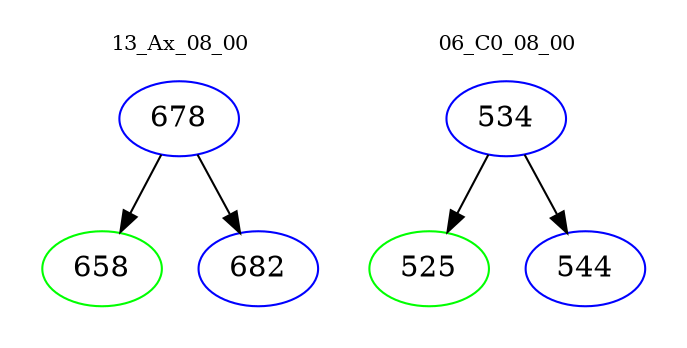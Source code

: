 digraph{
subgraph cluster_0 {
color = white
label = "13_Ax_08_00";
fontsize=10;
T0_678 [label="678", color="blue"]
T0_678 -> T0_658 [color="black"]
T0_658 [label="658", color="green"]
T0_678 -> T0_682 [color="black"]
T0_682 [label="682", color="blue"]
}
subgraph cluster_1 {
color = white
label = "06_C0_08_00";
fontsize=10;
T1_534 [label="534", color="blue"]
T1_534 -> T1_525 [color="black"]
T1_525 [label="525", color="green"]
T1_534 -> T1_544 [color="black"]
T1_544 [label="544", color="blue"]
}
}
